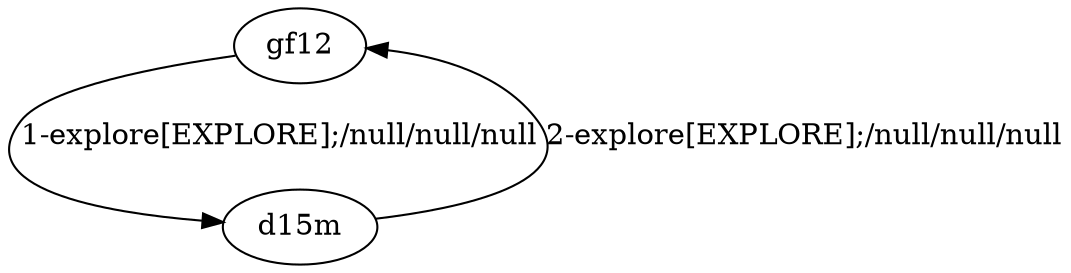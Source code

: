 # Total number of goals covered by this test: 1
# d15m --> gf12

digraph g {
"gf12" -> "d15m" [label = "1-explore[EXPLORE];/null/null/null"];
"d15m" -> "gf12" [label = "2-explore[EXPLORE];/null/null/null"];
}